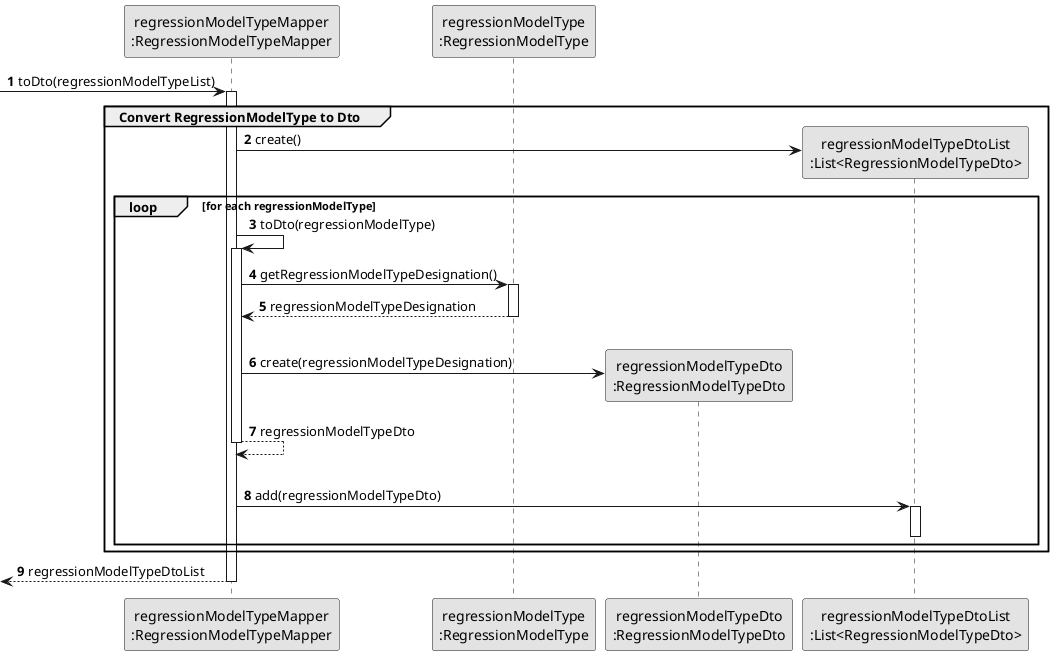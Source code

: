 @startuml
skinparam monochrome true
skinparam packageStyle rectangle
skinparam shadowing false

autonumber


participant "regressionModelTypeMapper\n:RegressionModelTypeMapper" as RMTMapper
participant "regressionModelType\n:RegressionModelType" as RMT
participant "regressionModelTypeDto\n:RegressionModelTypeDto" as RMTDto
participant "regressionModelTypeDtoList\n:List<RegressionModelTypeDto>" as RMTDtoList



-> RMTMapper: toDto(regressionModelTypeList)
    activate RMTMapper

  group Convert RegressionModelType to Dto

    RMTMapper -> RMTDtoList** : create()

    loop for each regressionModelType

    RMTMapper -> RMTMapper : toDto(regressionModelType)
    activate RMTMapper

    RMTMapper -> RMT : getRegressionModelTypeDesignation()
    activate RMT

    RMT --> RMTMapper : regressionModelTypeDesignation
    deactivate RMT

    |||
    RMTMapper -> RMTDto** : create(regressionModelTypeDesignation)


    RMTMapper --> RMTMapper: regressionModelTypeDto
    deactivate RMTMapper
    |||
    RMTMapper -> RMTDtoList: add(regressionModelTypeDto)
    activate RMTDtoList
    deactivate RMTDtoList
    end loop

end group

    <-- RMTMapper : regressionModelTypeDtoList
    deactivate RMTMapper




@enduml